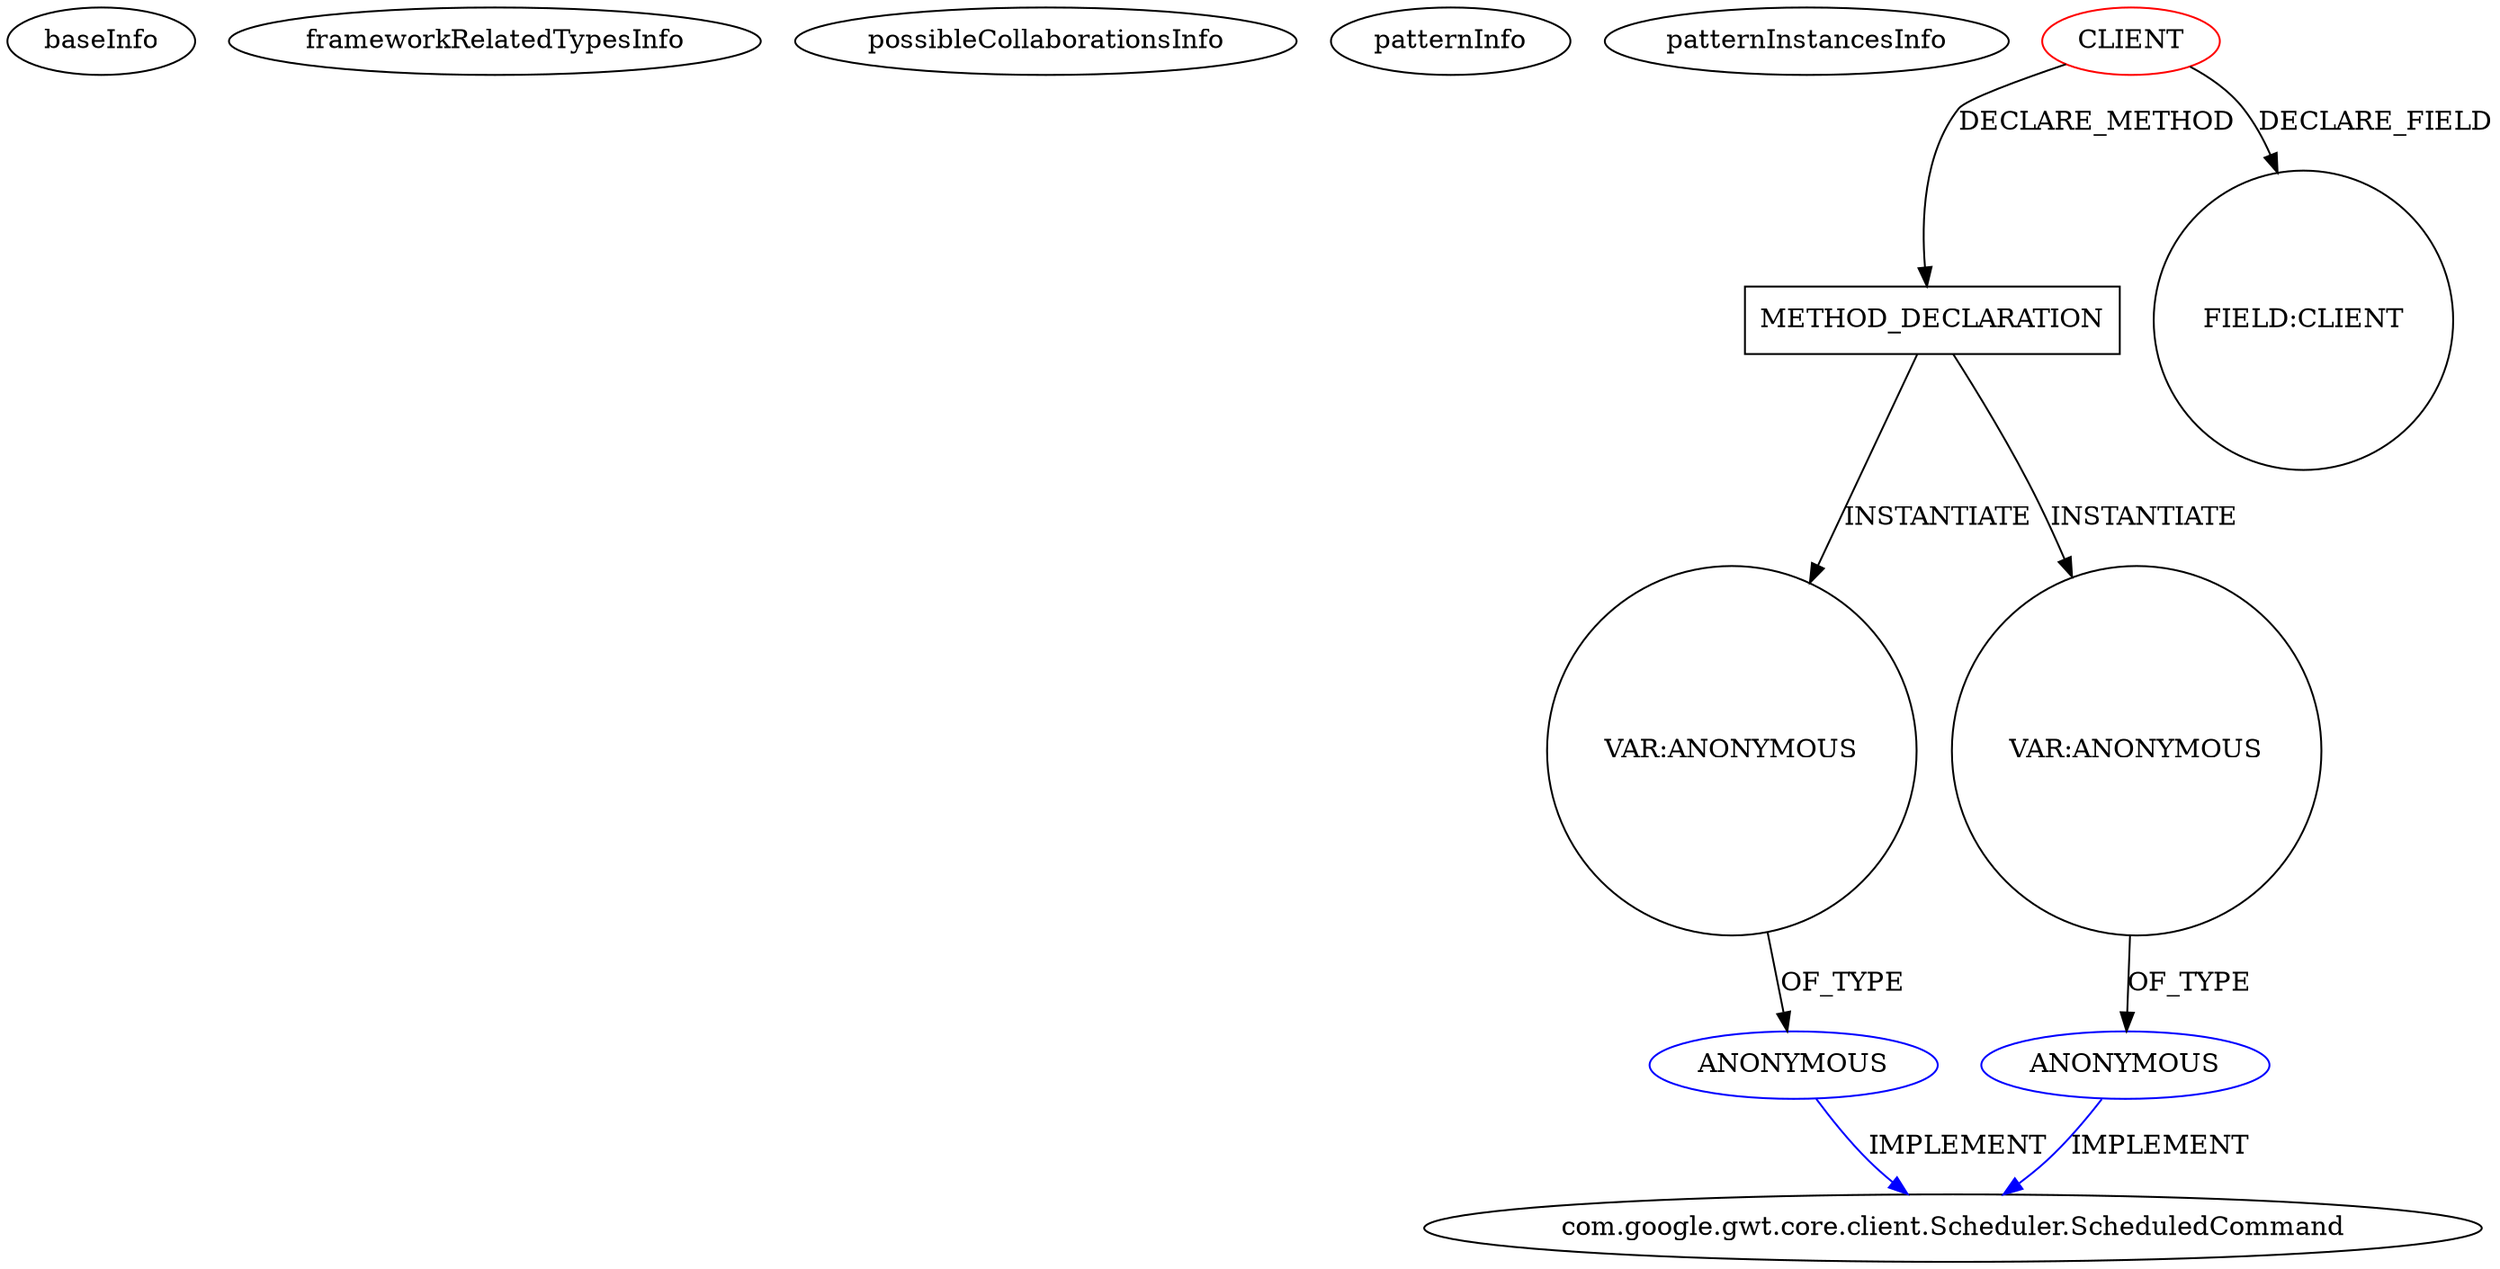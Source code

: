 digraph {
baseInfo[graphId=261,category="pattern",isAnonymous=false,possibleRelation=false]
frameworkRelatedTypesInfo[]
possibleCollaborationsInfo[]
patternInfo[frequency=2.0,patternRootClient=0]
patternInstancesInfo[0="svandecappelle-AppriseGwt~/svandecappelle-AppriseGwt/AppriseGwt-master/src/main/java/com/mizore/gwt/apprise/client/Popup.java~Popup~4518",1="jnorthrup-gwt-charts~/jnorthrup-gwt-charts/gwt-charts-master/gwt-charts/src/main/java/com/googlecode/gwt/charts/client/ChartWidget.java~ChartWidget~3216"]
37[label="com.google.gwt.core.client.Scheduler.ScheduledCommand",vertexType="FRAMEWORK_INTERFACE_TYPE",isFrameworkType=false]
45[label="ANONYMOUS",vertexType="REFERENCE_ANONYMOUS_DECLARATION",isFrameworkType=false,color=blue]
36[label="ANONYMOUS",vertexType="REFERENCE_ANONYMOUS_DECLARATION",isFrameworkType=false,color=blue]
35[label="VAR:ANONYMOUS",vertexType="VARIABLE_EXPRESION",isFrameworkType=false,shape=circle]
44[label="VAR:ANONYMOUS",vertexType="VARIABLE_EXPRESION",isFrameworkType=false,shape=circle]
27[label="METHOD_DECLARATION",vertexType="CLIENT_METHOD_DECLARATION",isFrameworkType=false,shape=box]
0[label="CLIENT",vertexType="ROOT_CLIENT_CLASS_DECLARATION",isFrameworkType=false,color=red]
3[label="FIELD:CLIENT",vertexType="FIELD_DECLARATION",isFrameworkType=false,shape=circle]
27->44[label="INSTANTIATE"]
0->27[label="DECLARE_METHOD"]
35->36[label="OF_TYPE"]
45->37[label="IMPLEMENT",color=blue]
36->37[label="IMPLEMENT",color=blue]
0->3[label="DECLARE_FIELD"]
44->45[label="OF_TYPE"]
27->35[label="INSTANTIATE"]
}
